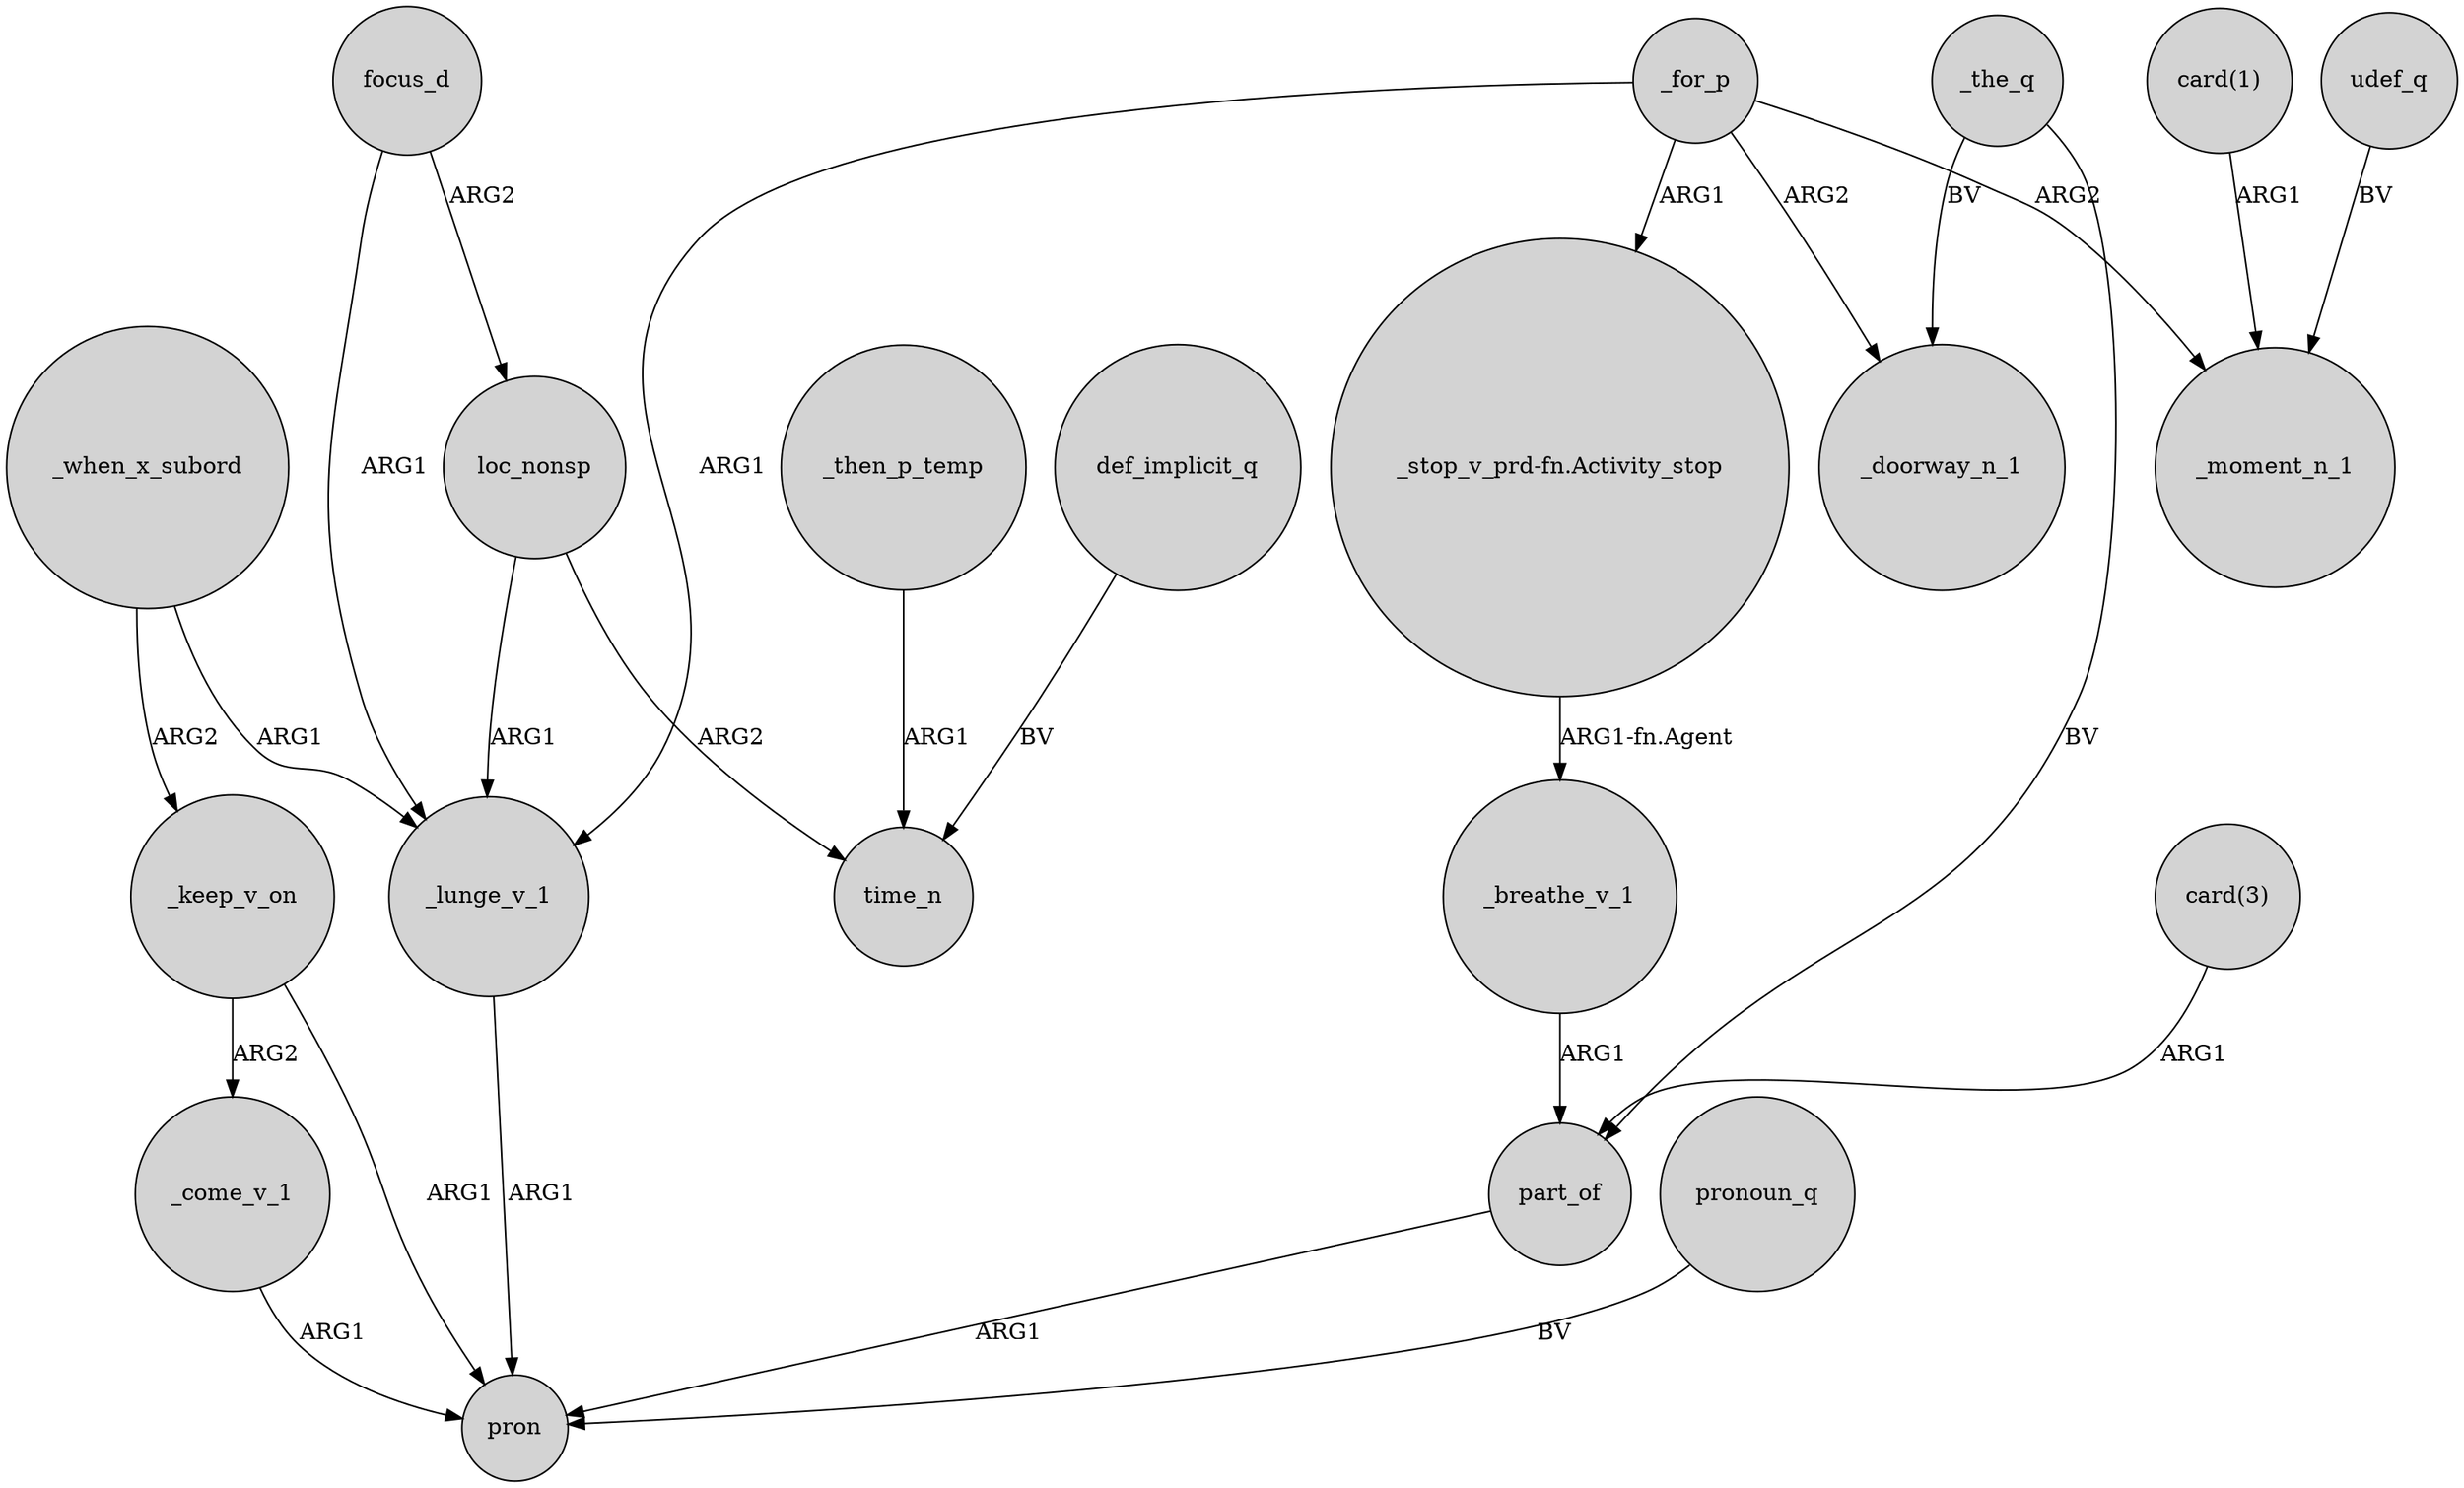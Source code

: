 digraph {
	node [shape=circle style=filled]
	part_of -> pron [label=ARG1]
	"_stop_v_prd-fn.Activity_stop" -> _breathe_v_1 [label="ARG1-fn.Agent"]
	focus_d -> loc_nonsp [label=ARG2]
	_for_p -> _doorway_n_1 [label=ARG2]
	_for_p -> "_stop_v_prd-fn.Activity_stop" [label=ARG1]
	_breathe_v_1 -> part_of [label=ARG1]
	_keep_v_on -> _come_v_1 [label=ARG2]
	"card(1)" -> _moment_n_1 [label=ARG1]
	loc_nonsp -> _lunge_v_1 [label=ARG1]
	_then_p_temp -> time_n [label=ARG1]
	loc_nonsp -> time_n [label=ARG2]
	_when_x_subord -> _lunge_v_1 [label=ARG1]
	pronoun_q -> pron [label=BV]
	_come_v_1 -> pron [label=ARG1]
	_when_x_subord -> _keep_v_on [label=ARG2]
	_lunge_v_1 -> pron [label=ARG1]
	_the_q -> part_of [label=BV]
	_keep_v_on -> pron [label=ARG1]
	focus_d -> _lunge_v_1 [label=ARG1]
	"card(3)" -> part_of [label=ARG1]
	udef_q -> _moment_n_1 [label=BV]
	_for_p -> _lunge_v_1 [label=ARG1]
	_for_p -> _moment_n_1 [label=ARG2]
	def_implicit_q -> time_n [label=BV]
	_the_q -> _doorway_n_1 [label=BV]
}

